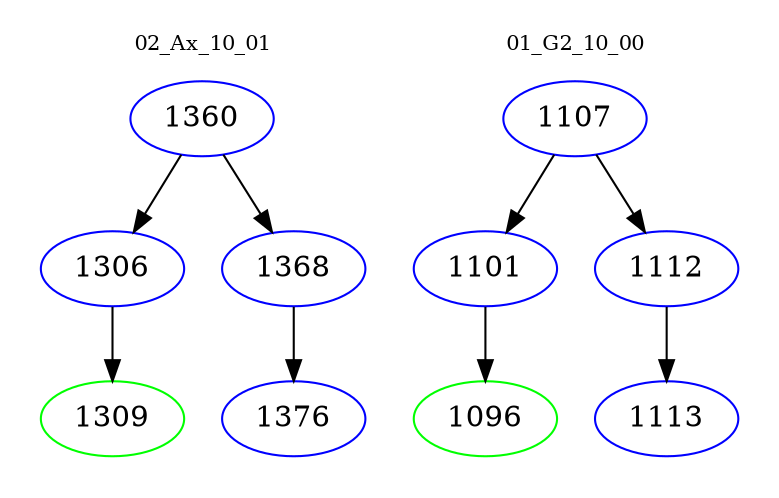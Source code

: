 digraph{
subgraph cluster_0 {
color = white
label = "02_Ax_10_01";
fontsize=10;
T0_1360 [label="1360", color="blue"]
T0_1360 -> T0_1306 [color="black"]
T0_1306 [label="1306", color="blue"]
T0_1306 -> T0_1309 [color="black"]
T0_1309 [label="1309", color="green"]
T0_1360 -> T0_1368 [color="black"]
T0_1368 [label="1368", color="blue"]
T0_1368 -> T0_1376 [color="black"]
T0_1376 [label="1376", color="blue"]
}
subgraph cluster_1 {
color = white
label = "01_G2_10_00";
fontsize=10;
T1_1107 [label="1107", color="blue"]
T1_1107 -> T1_1101 [color="black"]
T1_1101 [label="1101", color="blue"]
T1_1101 -> T1_1096 [color="black"]
T1_1096 [label="1096", color="green"]
T1_1107 -> T1_1112 [color="black"]
T1_1112 [label="1112", color="blue"]
T1_1112 -> T1_1113 [color="black"]
T1_1113 [label="1113", color="blue"]
}
}
